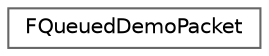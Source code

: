 digraph "Graphical Class Hierarchy"
{
 // INTERACTIVE_SVG=YES
 // LATEX_PDF_SIZE
  bgcolor="transparent";
  edge [fontname=Helvetica,fontsize=10,labelfontname=Helvetica,labelfontsize=10];
  node [fontname=Helvetica,fontsize=10,shape=box,height=0.2,width=0.4];
  rankdir="LR";
  Node0 [id="Node000000",label="FQueuedDemoPacket",height=0.2,width=0.4,color="grey40", fillcolor="white", style="filled",URL="$da/dde/structFQueuedDemoPacket.html",tooltip=" "];
}
